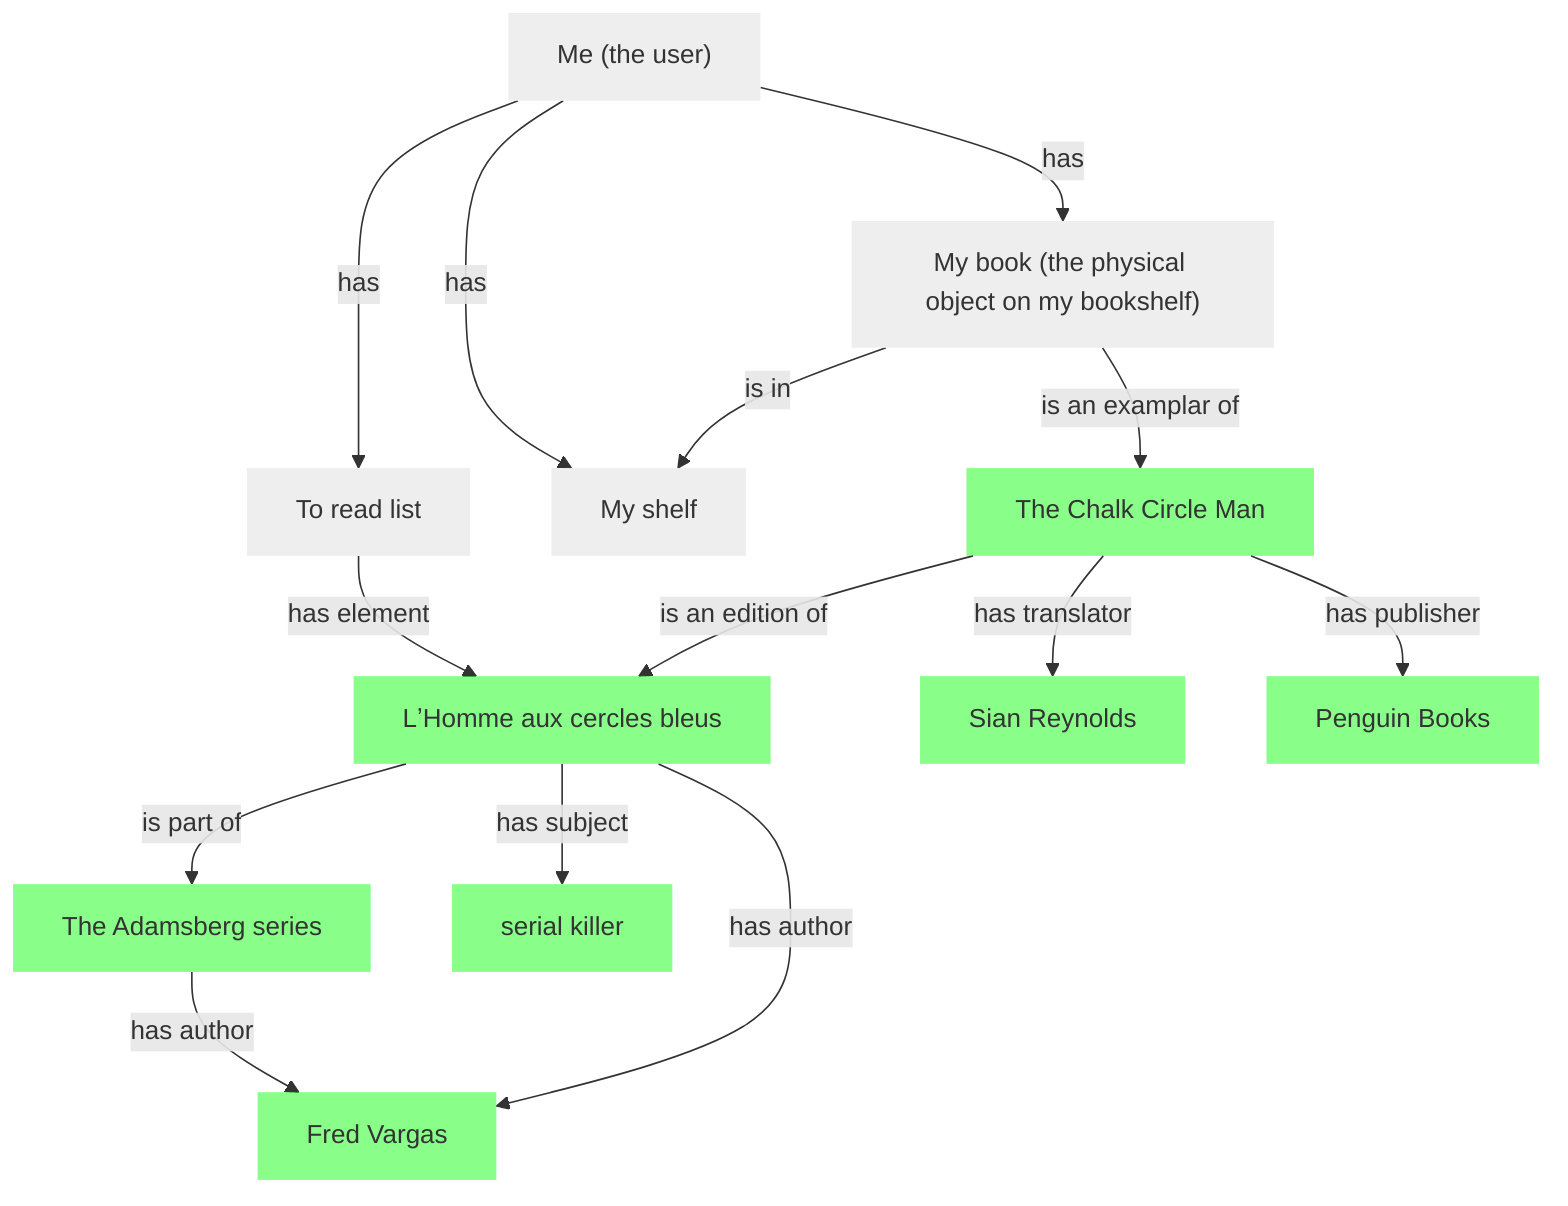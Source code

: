 graph TB

  author["Fred Vargas"]:::wikidata
  serie["The Adamsberg series"]:::wikidata
  subject["serial killer"]:::wikidata
  work["LʼHomme aux cercles bleus"]:::wikidata
  edition["The Chalk Circle Man"]:::wikidata
  translator["Sian Reynolds"]:::wikidata
  publisher["Penguin Books"]:::wikidata
  item["My book (the physical object on my bookshelf)"]:::notanentity
  shelf["My shelf"]:::notanentity
  list["To read list"]:::notanentity
  user["Me (the user)"]:::notanentity

  work -->|has author| author
  work -->|is part of| serie
  work -->|has subject| subject
  %% work -->|has genre| genre
  serie -->|has author| author
  %% serie -->|has genre| genre
  edition -->|has translator| translator
  %% edition -->|has author of foreword/afterword| human
  edition -->|is an edition of| work
  edition -->|has publisher| publisher
  %% edition -->|published in| collection
  %% collection -->|published by| publisher
  item -->|is an examplar of| edition
  item -->|is in| shelf
  list -->|has element| work
  user -->|has| item
  user -->|has| shelf
  user -->|has| list

  classDef wikidata fill:#22ff2288,stroke-width:0;
  %% classDef inventaire fill:#319cc288,stroke-width:0;
  classDef notanentity fill:#eee,stroke-width:0;